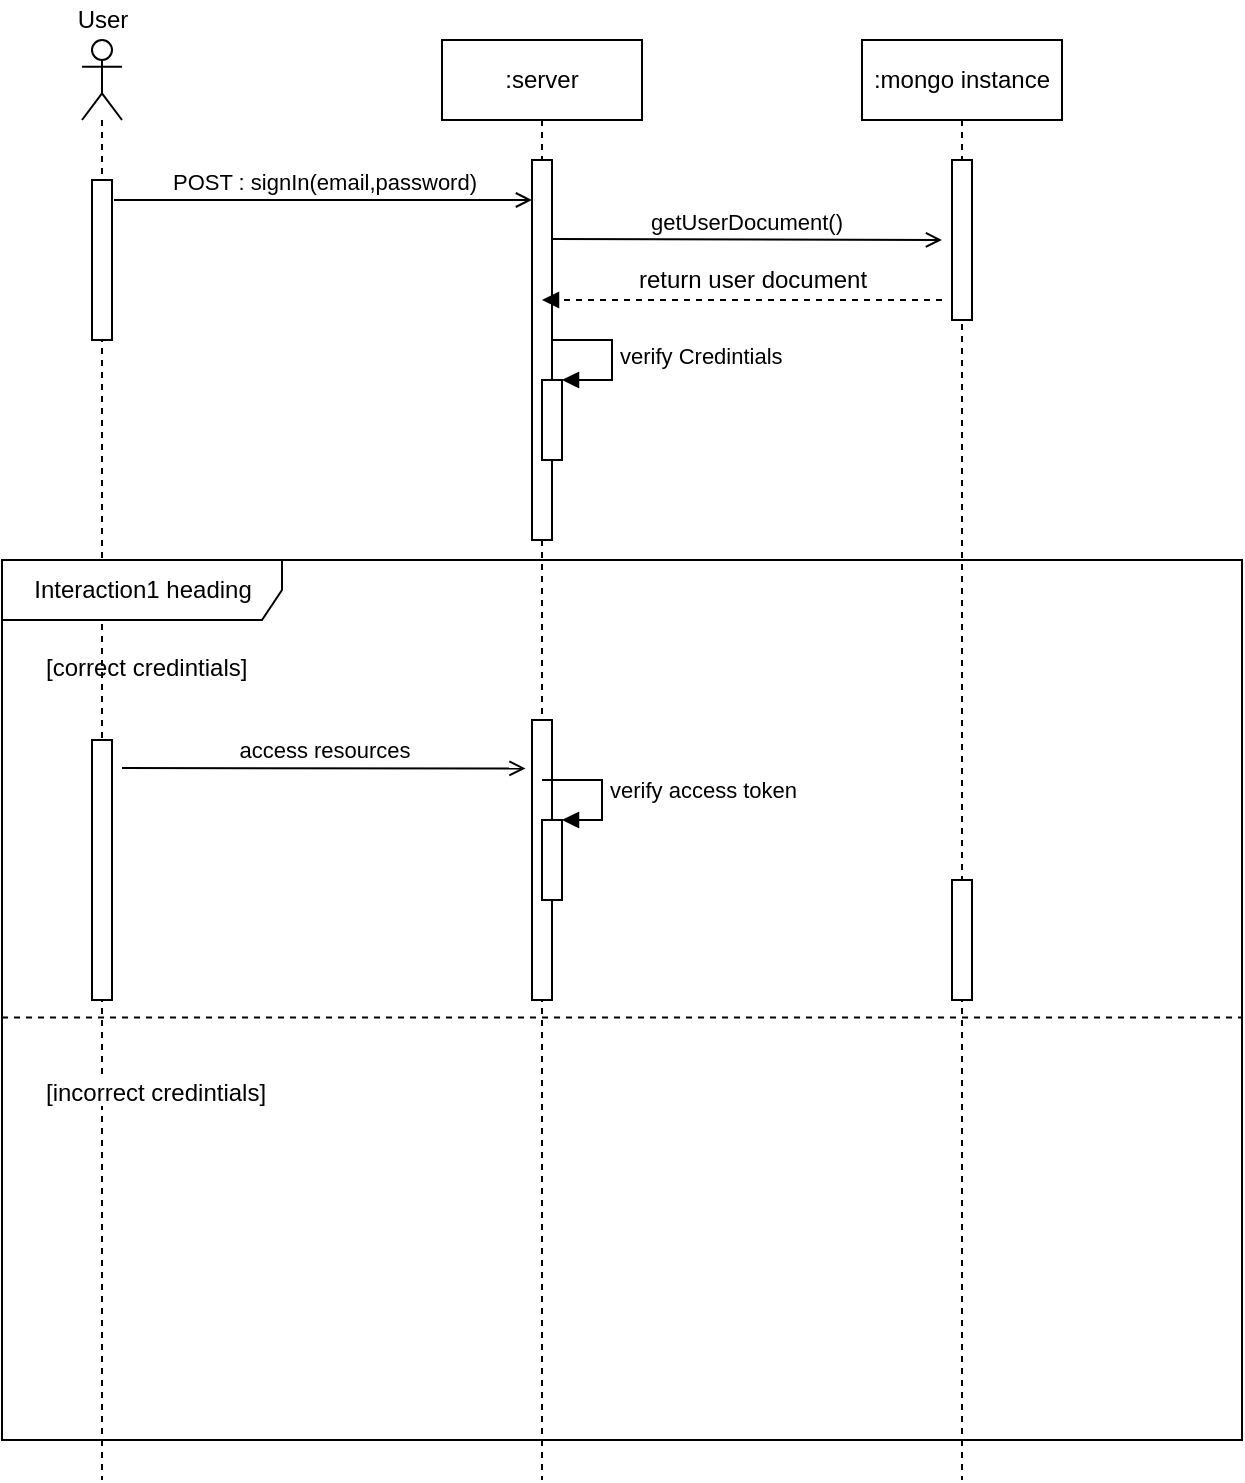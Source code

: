 <mxfile>
    <diagram id="o0WLWiibDMmSdsoFAj_X" name="Page-1">
        <mxGraphModel dx="823" dy="717" grid="1" gridSize="10" guides="1" tooltips="1" connect="1" arrows="1" fold="1" page="1" pageScale="1" pageWidth="850" pageHeight="1100" math="0" shadow="0">
            <root>
                <mxCell id="0"/>
                <mxCell id="1" parent="0"/>
                <mxCell id="6" value="" style="shape=umlLifeline;participant=umlActor;perimeter=lifelinePerimeter;whiteSpace=wrap;html=1;container=1;collapsible=0;recursiveResize=0;verticalAlign=top;spacingTop=36;outlineConnect=0;" parent="1" vertex="1">
                    <mxGeometry x="210" y="40" width="20" height="720" as="geometry"/>
                </mxCell>
                <mxCell id="12" value="" style="html=1;points=[];perimeter=orthogonalPerimeter;fillColor=#FFFFFF;" parent="6" vertex="1">
                    <mxGeometry x="5" y="70" width="10" height="80" as="geometry"/>
                </mxCell>
                <mxCell id="49" value="" style="html=1;points=[];perimeter=orthogonalPerimeter;fillColor=#FFFFFF;" parent="6" vertex="1">
                    <mxGeometry x="5" y="350" width="10" height="130" as="geometry"/>
                </mxCell>
                <mxCell id="7" value="User" style="text;html=1;align=center;verticalAlign=middle;resizable=0;points=[];autosize=1;strokeColor=none;fillColor=none;" parent="1" vertex="1">
                    <mxGeometry x="200" y="20" width="40" height="20" as="geometry"/>
                </mxCell>
                <mxCell id="10" value=":server" style="shape=umlLifeline;perimeter=lifelinePerimeter;whiteSpace=wrap;html=1;container=1;collapsible=0;recursiveResize=0;outlineConnect=0;" parent="1" vertex="1">
                    <mxGeometry x="390" y="40" width="100" height="720" as="geometry"/>
                </mxCell>
                <mxCell id="19" value="" style="html=1;points=[];perimeter=orthogonalPerimeter;fillColor=#FFFFFF;" parent="10" vertex="1">
                    <mxGeometry x="45" y="60" width="10" height="190" as="geometry"/>
                </mxCell>
                <mxCell id="23" value="" style="html=1;points=[];perimeter=orthogonalPerimeter;fillColor=#FFFFFF;" parent="10" vertex="1">
                    <mxGeometry x="50" y="170" width="10" height="40" as="geometry"/>
                </mxCell>
                <mxCell id="24" value="verify Credintials" style="edgeStyle=orthogonalEdgeStyle;html=1;align=left;spacingLeft=2;endArrow=block;rounded=0;entryX=1;entryY=0;" parent="10" target="23" edge="1">
                    <mxGeometry relative="1" as="geometry">
                        <mxPoint x="55" y="150" as="sourcePoint"/>
                        <Array as="points">
                            <mxPoint x="85" y="150"/>
                        </Array>
                    </mxGeometry>
                </mxCell>
                <mxCell id="45" value="" style="html=1;points=[];perimeter=orthogonalPerimeter;fillColor=#FFFFFF;" parent="10" vertex="1">
                    <mxGeometry x="45" y="340" width="10" height="140" as="geometry"/>
                </mxCell>
                <mxCell id="59" value="" style="html=1;points=[];perimeter=orthogonalPerimeter;strokeColor=default;fillColor=#FFFFFF;" parent="10" vertex="1">
                    <mxGeometry x="50" y="390" width="10" height="40" as="geometry"/>
                </mxCell>
                <mxCell id="60" value="verify access token" style="edgeStyle=orthogonalEdgeStyle;html=1;align=left;spacingLeft=2;endArrow=block;rounded=0;entryX=1;entryY=0;" parent="10" target="59" edge="1">
                    <mxGeometry relative="1" as="geometry">
                        <mxPoint x="50" y="370" as="sourcePoint"/>
                        <Array as="points">
                            <mxPoint x="80" y="370"/>
                        </Array>
                    </mxGeometry>
                </mxCell>
                <mxCell id="11" value=":mongo instance" style="shape=umlLifeline;perimeter=lifelinePerimeter;whiteSpace=wrap;html=1;container=1;collapsible=0;recursiveResize=0;outlineConnect=0;" parent="1" vertex="1">
                    <mxGeometry x="600" y="40" width="100" height="720" as="geometry"/>
                </mxCell>
                <mxCell id="20" value="" style="html=1;points=[];perimeter=orthogonalPerimeter;fillColor=#FFFFFF;" parent="11" vertex="1">
                    <mxGeometry x="45" y="60" width="10" height="80" as="geometry"/>
                </mxCell>
                <mxCell id="18" value="getUserDocument()" style="html=1;verticalAlign=bottom;labelBackgroundColor=none;endArrow=open;endFill=0;" parent="11" edge="1">
                    <mxGeometry width="160" relative="1" as="geometry">
                        <mxPoint x="-155" y="99.5" as="sourcePoint"/>
                        <mxPoint x="40" y="100" as="targetPoint"/>
                    </mxGeometry>
                </mxCell>
                <mxCell id="56" value="" style="html=1;points=[];perimeter=orthogonalPerimeter;fillColor=#FFFFFF;" parent="11" vertex="1">
                    <mxGeometry x="45" y="420" width="10" height="60" as="geometry"/>
                </mxCell>
                <mxCell id="13" value="POST : signIn(email,password)" style="html=1;verticalAlign=bottom;labelBackgroundColor=none;endArrow=open;endFill=0;exitX=1.1;exitY=0.125;exitDx=0;exitDy=0;exitPerimeter=0;" parent="1" source="12" target="19" edge="1">
                    <mxGeometry width="160" relative="1" as="geometry">
                        <mxPoint x="230" y="120" as="sourcePoint"/>
                        <mxPoint x="445" y="120" as="targetPoint"/>
                    </mxGeometry>
                </mxCell>
                <mxCell id="21" value="" style="html=1;verticalAlign=bottom;labelBackgroundColor=none;endArrow=block;endFill=1;dashed=1;" parent="1" edge="1">
                    <mxGeometry width="160" relative="1" as="geometry">
                        <mxPoint x="640" y="170" as="sourcePoint"/>
                        <mxPoint x="440" y="170" as="targetPoint"/>
                        <Array as="points">
                            <mxPoint x="540" y="170"/>
                        </Array>
                    </mxGeometry>
                </mxCell>
                <mxCell id="61" value="Interaction1 heading" style="shape=umlFrame;tabWidth=110;tabHeight=30;tabPosition=left;html=1;boundedLbl=1;labelInHeader=1;width=140;height=30;" parent="1" vertex="1">
                    <mxGeometry x="170" y="300" width="620" height="440" as="geometry"/>
                </mxCell>
                <mxCell id="62" value="[correct credintials]" style="text" parent="61" vertex="1">
                    <mxGeometry width="100" height="20" relative="1" as="geometry">
                        <mxPoint x="20" y="40" as="offset"/>
                    </mxGeometry>
                </mxCell>
                <mxCell id="63" value="[incorrect credintials]" style="line;strokeWidth=1;dashed=1;labelPosition=center;verticalLabelPosition=bottom;align=left;verticalAlign=top;spacingLeft=20;spacingTop=15;" parent="61" vertex="1">
                    <mxGeometry y="220" width="620" height="17.6" as="geometry"/>
                </mxCell>
                <mxCell id="22" value="return user document" style="text;html=1;align=center;verticalAlign=middle;resizable=0;points=[];autosize=1;strokeColor=none;fillColor=none;" parent="1" vertex="1">
                    <mxGeometry x="480" y="150" width="130" height="20" as="geometry"/>
                </mxCell>
                <mxCell id="54" value="access resources" style="html=1;verticalAlign=bottom;labelBackgroundColor=none;endArrow=open;endFill=0;entryX=-0.324;entryY=0.173;entryDx=0;entryDy=0;entryPerimeter=0;" parent="1" target="45" edge="1">
                    <mxGeometry width="160" relative="1" as="geometry">
                        <mxPoint x="230" y="404" as="sourcePoint"/>
                        <mxPoint x="430" y="448" as="targetPoint"/>
                    </mxGeometry>
                </mxCell>
            </root>
        </mxGraphModel>
    </diagram>
</mxfile>